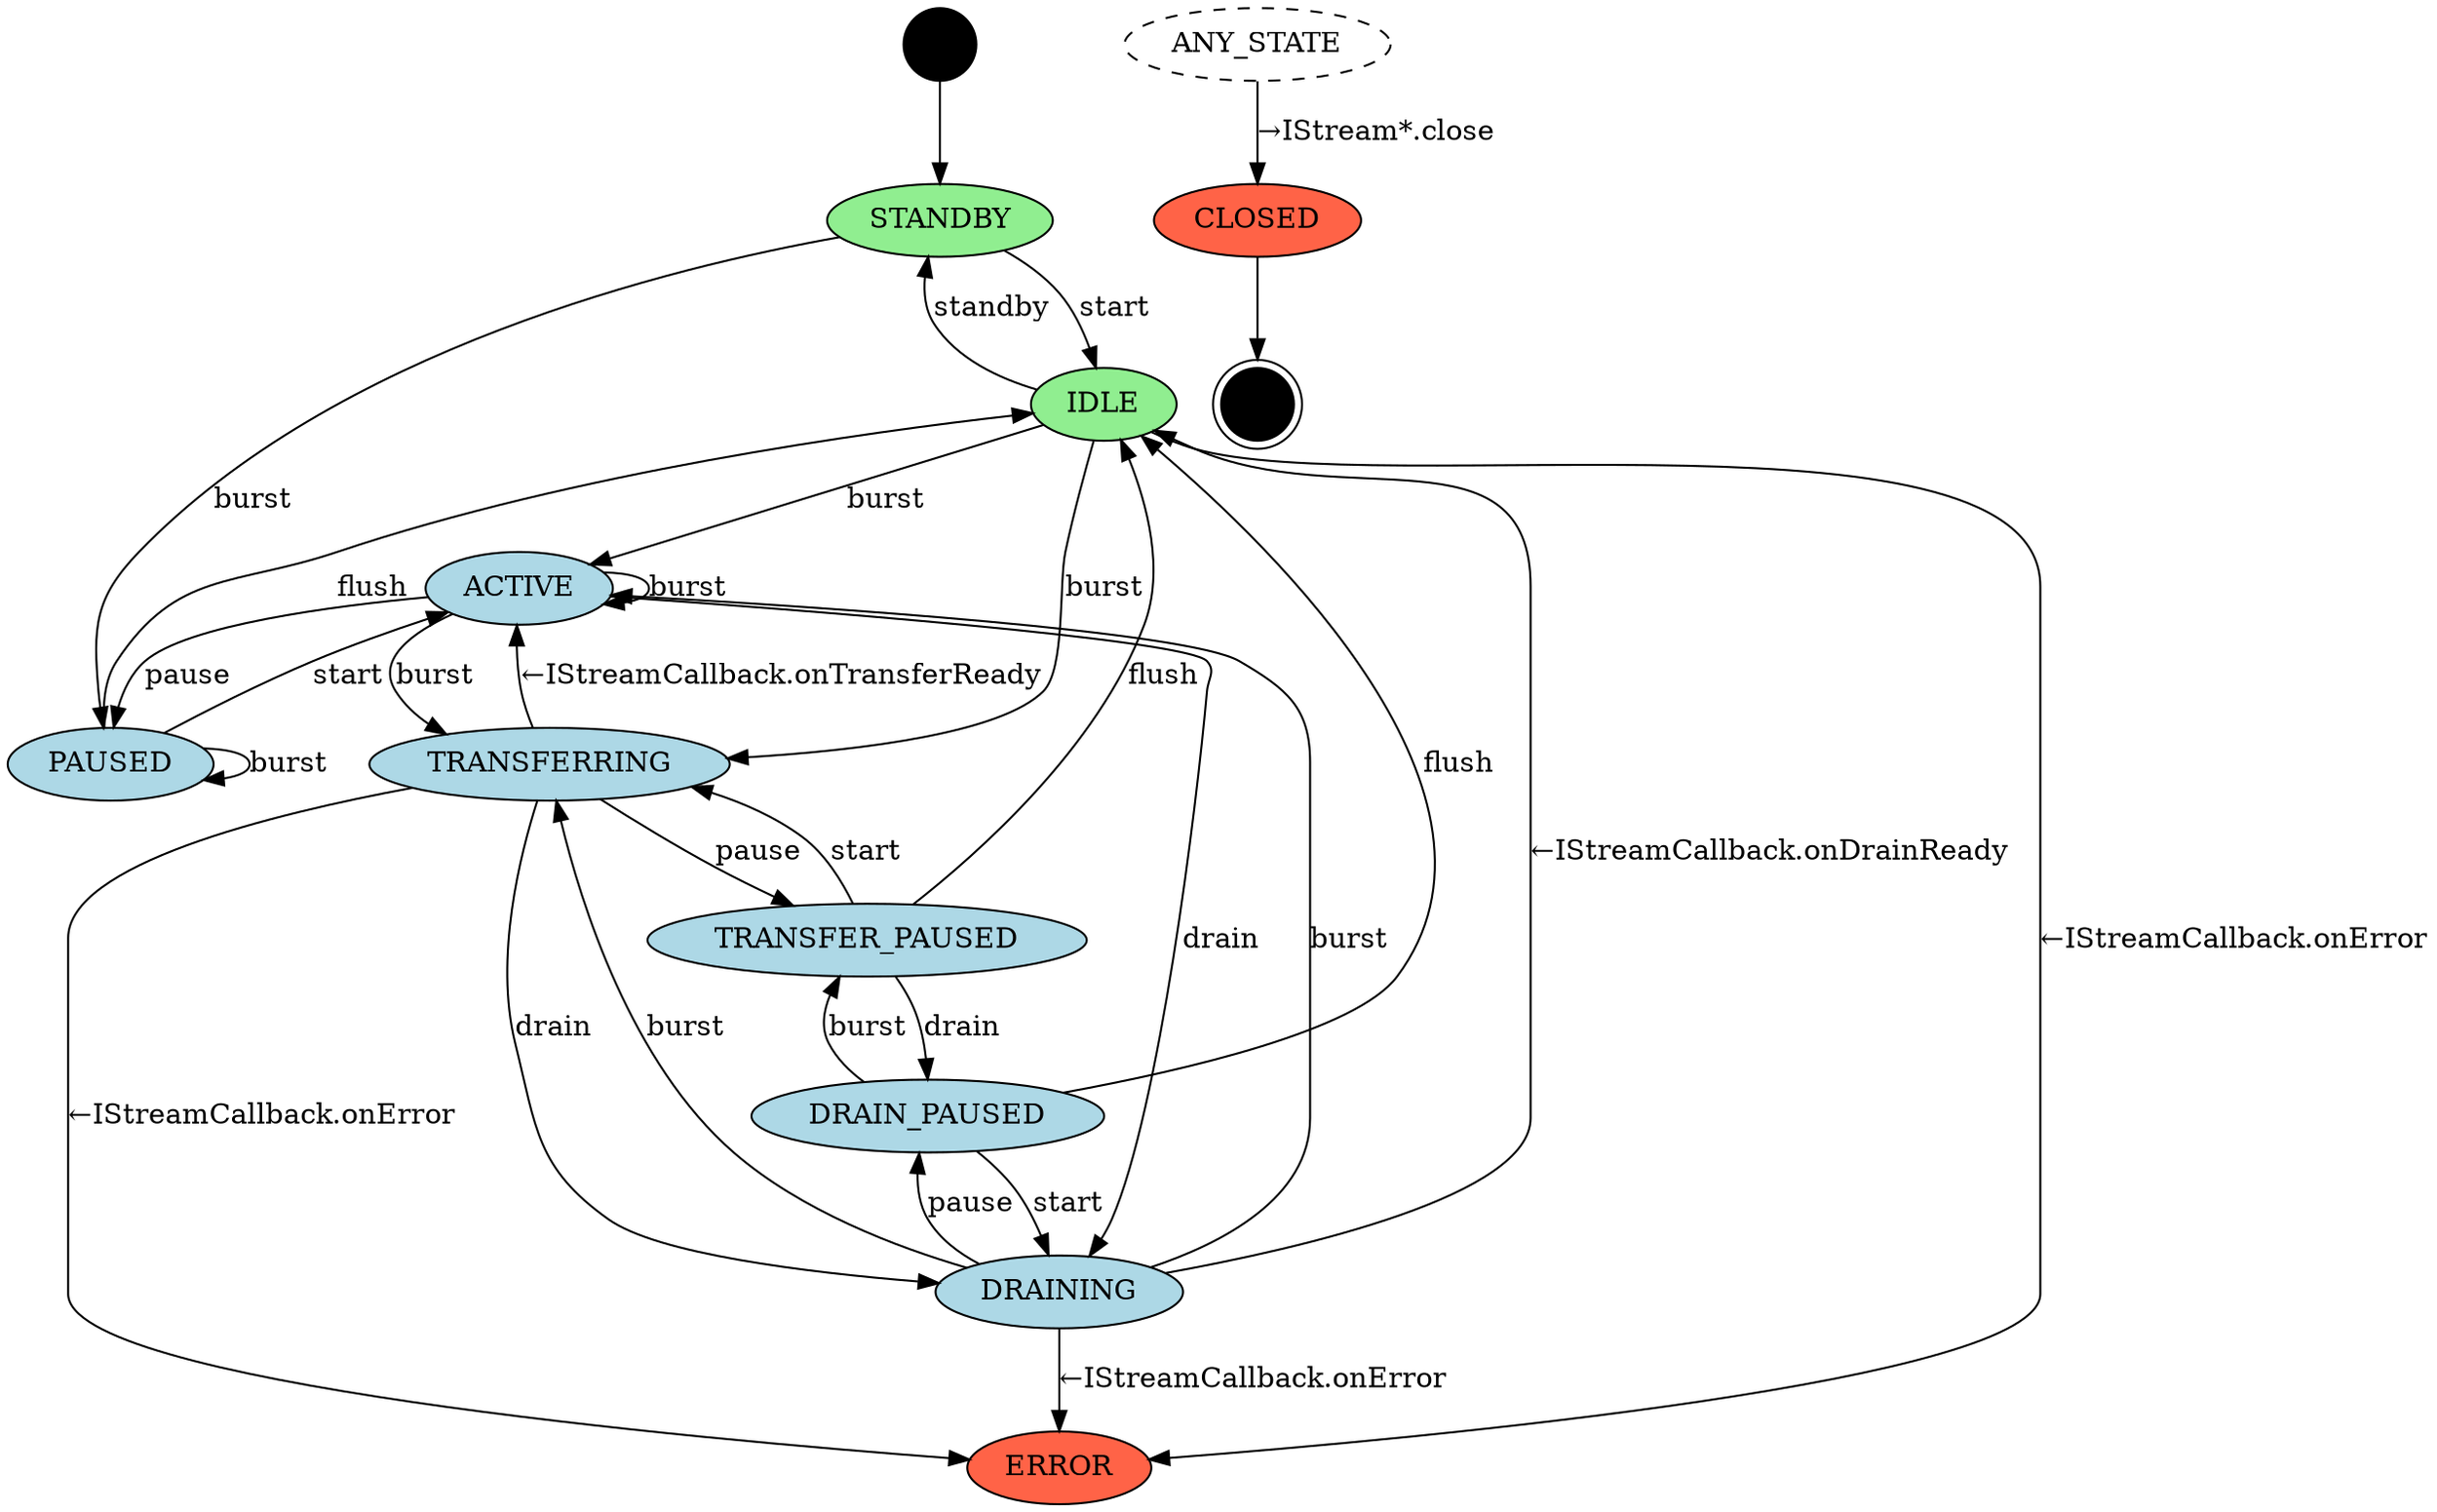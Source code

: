 // Copyright (C) 2022 The Android Open Source Project
//
// Licensed under the Apache License, Version 2.0 (the "License");
// you may not use this file except in compliance with the License.
// You may obtain a copy of the License at
//
//      http://www.apache.org/licenses/LICENSE-2.0
//
// Unless required by applicable law or agreed to in writing, software
// distributed under the License is distributed on an "AS IS" BASIS,
// WITHOUT WARRANTIES OR CONDITIONS OF ANY KIND, either express or implied.
// See the License for the specific language governing permissions and
// limitations under the License.

// To render: dot -Tpng stream-out-async-sm.gv -o stream-out-async-sm.png
digraph stream_out_async_state_machine {
    node [shape=point style=filled fillcolor=black width=0.5] I;
    node [shape=doublecircle width=0.5] F;
    node [shape=oval width=1];
    node [fillcolor=lightgreen] STANDBY;  // buffer is empty
    node [fillcolor=lightgreen] IDLE;     // buffer is empty
    node [fillcolor=tomato] CLOSED;
    node [fillcolor=tomato] ERROR;
    node [style=dashed] ANY_STATE;
    node [fillcolor=lightblue style=filled];
    // Note that when the consumer (h/w) is passive, "burst" operations
    // complete synchronously, bypassing the TRANSFERRING state.
    I -> STANDBY;
    STANDBY -> IDLE [label="start"];                  // consumer -> active
    STANDBY -> PAUSED [label="burst"];                // producer -> active
    IDLE -> STANDBY [label="standby"];                // consumer -> passive
    IDLE -> TRANSFERRING [label="burst"];             // producer -> active
    IDLE -> ACTIVE [label="burst"];                   // full write
    ACTIVE -> PAUSED [label="pause"];                 // consumer -> passive (not consuming)
    ACTIVE -> DRAINING [label="drain"];               // producer -> passive
    ACTIVE -> TRANSFERRING [label="burst"];           // early unblocking
    ACTIVE -> ACTIVE [label="burst"];                 // full write
    TRANSFERRING -> ACTIVE [label="←IStreamCallback.onTransferReady"];
    TRANSFERRING -> TRANSFER_PAUSED [label="pause"];  // consumer -> passive (not consuming)
    TRANSFERRING -> DRAINING [label="drain"];         // producer -> passive
    TRANSFER_PAUSED -> TRANSFERRING [label="start"];  // consumer -> active
    TRANSFER_PAUSED -> DRAIN_PAUSED [label="drain"];  // producer -> passive
    TRANSFER_PAUSED -> IDLE [label="flush"];          // buffer is cleared
    PAUSED -> PAUSED [label="burst"];
    PAUSED -> ACTIVE [label="start"];                 // consumer -> active
    PAUSED -> IDLE [label="flush"];                   // producer -> passive, buffer is cleared
    DRAINING -> IDLE [label="←IStreamCallback.onDrainReady"];
    DRAINING -> TRANSFERRING [label="burst"];         // producer -> active
    DRAINING -> ACTIVE [label="burst"];               // full write
    DRAINING -> DRAIN_PAUSED [label="pause"];         // consumer -> passive (not consuming)
    DRAIN_PAUSED -> DRAINING [label="start"];         // consumer -> active
    DRAIN_PAUSED -> TRANSFER_PAUSED [label="burst"];  // producer -> active
    DRAIN_PAUSED -> IDLE [label="flush"];             // buffer is cleared
    IDLE -> ERROR [label="←IStreamCallback.onError"];
    DRAINING -> ERROR [label="←IStreamCallback.onError"];
    TRANSFERRING -> ERROR [label="←IStreamCallback.onError"];
    ANY_STATE -> CLOSED [label="→IStream*.close"];
    CLOSED -> F;
}
